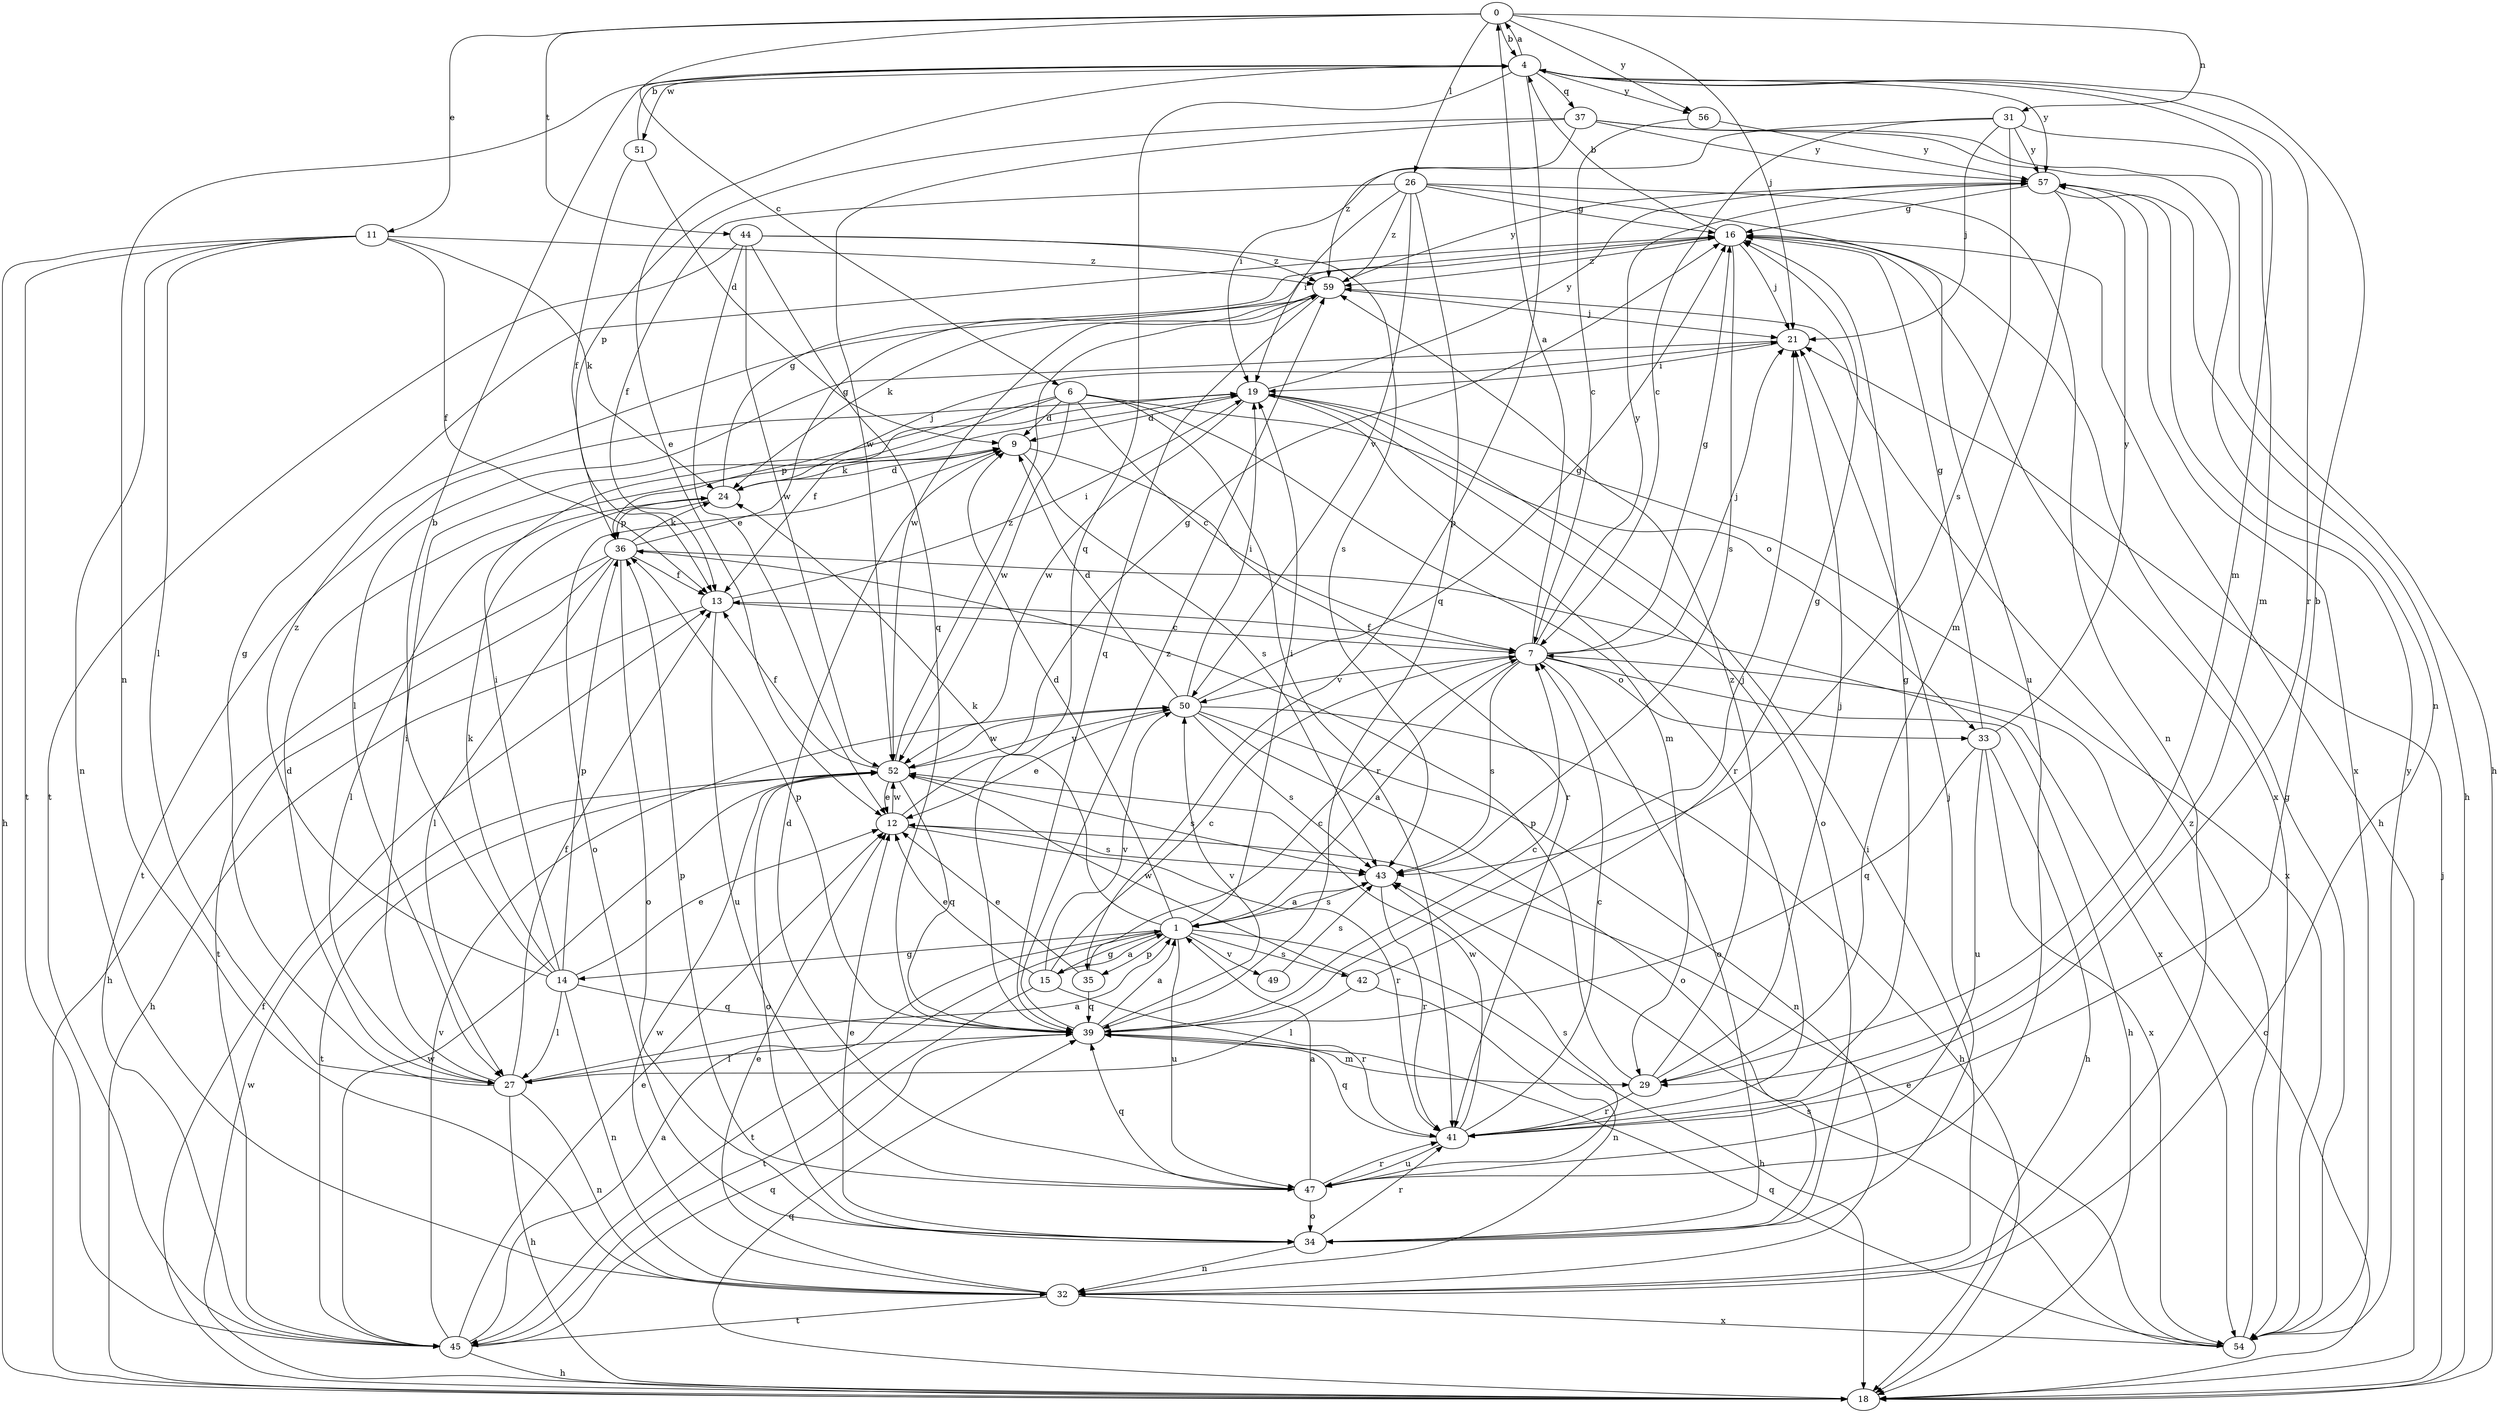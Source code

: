 strict digraph  {
0;
1;
4;
6;
7;
9;
11;
12;
13;
14;
15;
16;
18;
19;
21;
24;
26;
27;
29;
31;
32;
33;
34;
35;
36;
37;
39;
41;
42;
43;
44;
45;
47;
49;
50;
51;
52;
54;
56;
57;
59;
0 -> 4  [label=b];
0 -> 6  [label=c];
0 -> 11  [label=e];
0 -> 21  [label=j];
0 -> 26  [label=l];
0 -> 31  [label=n];
0 -> 44  [label=t];
0 -> 56  [label=y];
1 -> 9  [label=d];
1 -> 14  [label=g];
1 -> 15  [label=g];
1 -> 18  [label=h];
1 -> 19  [label=i];
1 -> 24  [label=k];
1 -> 35  [label=p];
1 -> 42  [label=s];
1 -> 43  [label=s];
1 -> 45  [label=t];
1 -> 47  [label=u];
1 -> 49  [label=v];
4 -> 0  [label=a];
4 -> 12  [label=e];
4 -> 29  [label=m];
4 -> 32  [label=n];
4 -> 35  [label=p];
4 -> 37  [label=q];
4 -> 39  [label=q];
4 -> 41  [label=r];
4 -> 51  [label=w];
4 -> 56  [label=y];
4 -> 57  [label=y];
6 -> 7  [label=c];
6 -> 9  [label=d];
6 -> 13  [label=f];
6 -> 29  [label=m];
6 -> 33  [label=o];
6 -> 36  [label=p];
6 -> 41  [label=r];
6 -> 52  [label=w];
7 -> 0  [label=a];
7 -> 1  [label=a];
7 -> 13  [label=f];
7 -> 16  [label=g];
7 -> 18  [label=h];
7 -> 21  [label=j];
7 -> 33  [label=o];
7 -> 34  [label=o];
7 -> 43  [label=s];
7 -> 50  [label=v];
7 -> 57  [label=y];
9 -> 24  [label=k];
9 -> 34  [label=o];
9 -> 41  [label=r];
9 -> 43  [label=s];
11 -> 13  [label=f];
11 -> 18  [label=h];
11 -> 24  [label=k];
11 -> 27  [label=l];
11 -> 32  [label=n];
11 -> 45  [label=t];
11 -> 59  [label=z];
12 -> 16  [label=g];
12 -> 41  [label=r];
12 -> 43  [label=s];
12 -> 52  [label=w];
13 -> 7  [label=c];
13 -> 18  [label=h];
13 -> 19  [label=i];
13 -> 47  [label=u];
14 -> 4  [label=b];
14 -> 12  [label=e];
14 -> 19  [label=i];
14 -> 24  [label=k];
14 -> 27  [label=l];
14 -> 32  [label=n];
14 -> 36  [label=p];
14 -> 39  [label=q];
14 -> 59  [label=z];
15 -> 1  [label=a];
15 -> 7  [label=c];
15 -> 12  [label=e];
15 -> 41  [label=r];
15 -> 45  [label=t];
15 -> 50  [label=v];
16 -> 4  [label=b];
16 -> 18  [label=h];
16 -> 21  [label=j];
16 -> 43  [label=s];
16 -> 54  [label=x];
16 -> 59  [label=z];
18 -> 7  [label=c];
18 -> 13  [label=f];
18 -> 21  [label=j];
18 -> 39  [label=q];
18 -> 52  [label=w];
19 -> 9  [label=d];
19 -> 34  [label=o];
19 -> 41  [label=r];
19 -> 45  [label=t];
19 -> 52  [label=w];
19 -> 54  [label=x];
19 -> 57  [label=y];
21 -> 19  [label=i];
21 -> 27  [label=l];
24 -> 9  [label=d];
24 -> 16  [label=g];
24 -> 21  [label=j];
24 -> 27  [label=l];
24 -> 36  [label=p];
26 -> 13  [label=f];
26 -> 16  [label=g];
26 -> 19  [label=i];
26 -> 32  [label=n];
26 -> 39  [label=q];
26 -> 47  [label=u];
26 -> 50  [label=v];
26 -> 59  [label=z];
27 -> 1  [label=a];
27 -> 9  [label=d];
27 -> 13  [label=f];
27 -> 16  [label=g];
27 -> 18  [label=h];
27 -> 19  [label=i];
27 -> 32  [label=n];
29 -> 21  [label=j];
29 -> 36  [label=p];
29 -> 41  [label=r];
29 -> 59  [label=z];
31 -> 7  [label=c];
31 -> 19  [label=i];
31 -> 21  [label=j];
31 -> 29  [label=m];
31 -> 43  [label=s];
31 -> 57  [label=y];
32 -> 12  [label=e];
32 -> 19  [label=i];
32 -> 45  [label=t];
32 -> 52  [label=w];
32 -> 54  [label=x];
33 -> 16  [label=g];
33 -> 18  [label=h];
33 -> 39  [label=q];
33 -> 47  [label=u];
33 -> 54  [label=x];
33 -> 57  [label=y];
34 -> 12  [label=e];
34 -> 21  [label=j];
34 -> 32  [label=n];
34 -> 41  [label=r];
35 -> 7  [label=c];
35 -> 12  [label=e];
35 -> 39  [label=q];
36 -> 13  [label=f];
36 -> 16  [label=g];
36 -> 18  [label=h];
36 -> 24  [label=k];
36 -> 27  [label=l];
36 -> 34  [label=o];
36 -> 45  [label=t];
36 -> 54  [label=x];
37 -> 18  [label=h];
37 -> 32  [label=n];
37 -> 36  [label=p];
37 -> 52  [label=w];
37 -> 57  [label=y];
37 -> 59  [label=z];
39 -> 1  [label=a];
39 -> 7  [label=c];
39 -> 21  [label=j];
39 -> 27  [label=l];
39 -> 29  [label=m];
39 -> 36  [label=p];
39 -> 50  [label=v];
39 -> 59  [label=z];
41 -> 4  [label=b];
41 -> 7  [label=c];
41 -> 16  [label=g];
41 -> 39  [label=q];
41 -> 47  [label=u];
41 -> 52  [label=w];
42 -> 16  [label=g];
42 -> 27  [label=l];
42 -> 32  [label=n];
42 -> 52  [label=w];
43 -> 1  [label=a];
43 -> 41  [label=r];
44 -> 12  [label=e];
44 -> 39  [label=q];
44 -> 43  [label=s];
44 -> 45  [label=t];
44 -> 52  [label=w];
44 -> 59  [label=z];
45 -> 1  [label=a];
45 -> 12  [label=e];
45 -> 18  [label=h];
45 -> 39  [label=q];
45 -> 50  [label=v];
45 -> 52  [label=w];
47 -> 1  [label=a];
47 -> 9  [label=d];
47 -> 34  [label=o];
47 -> 36  [label=p];
47 -> 39  [label=q];
47 -> 41  [label=r];
47 -> 43  [label=s];
49 -> 43  [label=s];
50 -> 9  [label=d];
50 -> 12  [label=e];
50 -> 16  [label=g];
50 -> 18  [label=h];
50 -> 19  [label=i];
50 -> 32  [label=n];
50 -> 34  [label=o];
50 -> 43  [label=s];
50 -> 52  [label=w];
51 -> 4  [label=b];
51 -> 9  [label=d];
51 -> 13  [label=f];
52 -> 12  [label=e];
52 -> 13  [label=f];
52 -> 34  [label=o];
52 -> 39  [label=q];
52 -> 43  [label=s];
52 -> 45  [label=t];
52 -> 50  [label=v];
52 -> 59  [label=z];
54 -> 12  [label=e];
54 -> 16  [label=g];
54 -> 39  [label=q];
54 -> 43  [label=s];
54 -> 57  [label=y];
54 -> 59  [label=z];
56 -> 7  [label=c];
56 -> 57  [label=y];
57 -> 16  [label=g];
57 -> 18  [label=h];
57 -> 29  [label=m];
57 -> 54  [label=x];
59 -> 21  [label=j];
59 -> 24  [label=k];
59 -> 39  [label=q];
59 -> 52  [label=w];
59 -> 57  [label=y];
}
